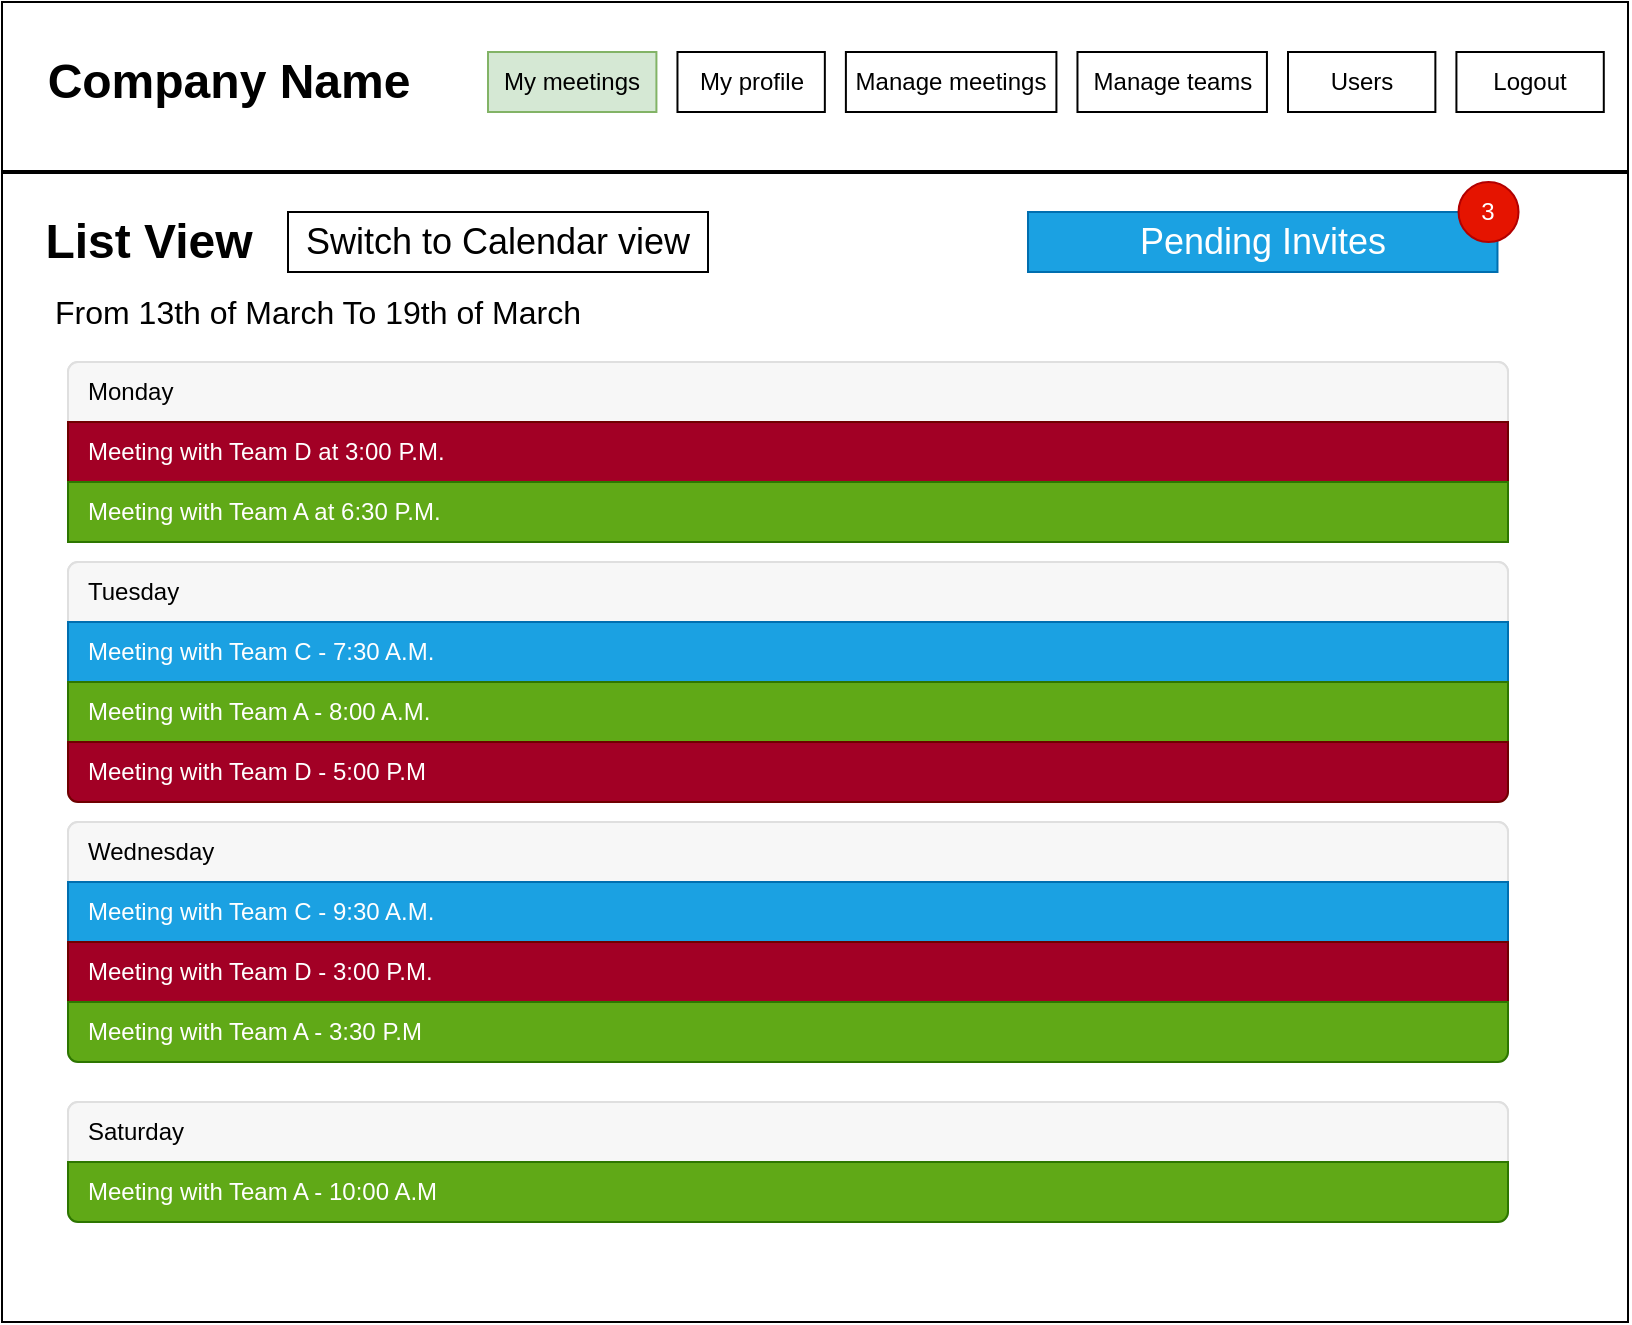 <mxfile version="21.0.6" type="device"><diagram name="1 oldal" id="brlSzxYAxSyRNNbNgYsV"><mxGraphModel dx="993" dy="549" grid="1" gridSize="10" guides="1" tooltips="1" connect="1" arrows="1" fold="1" page="1" pageScale="1" pageWidth="827" pageHeight="1169" math="0" shadow="0"><root><mxCell id="0"/><mxCell id="1" parent="0"/><mxCell id="8jebmb_YTJFxg9nc4AoK-1" value="" style="rounded=0;whiteSpace=wrap;html=1;" parent="1" vertex="1"><mxGeometry x="47" y="260" width="813" height="660" as="geometry"/></mxCell><mxCell id="8jebmb_YTJFxg9nc4AoK-2" value="" style="line;strokeWidth=2;html=1;" parent="1" vertex="1"><mxGeometry x="47" y="340" width="813" height="10" as="geometry"/></mxCell><mxCell id="8jebmb_YTJFxg9nc4AoK-3" value="Company Name" style="text;strokeColor=none;fillColor=none;html=1;fontSize=24;fontStyle=1;verticalAlign=middle;align=center;" parent="1" vertex="1"><mxGeometry x="110" y="280" width="100" height="40" as="geometry"/></mxCell><mxCell id="8jebmb_YTJFxg9nc4AoK-4" value="Logout" style="rounded=0;whiteSpace=wrap;html=1;" parent="1" vertex="1"><mxGeometry x="774.211" y="285" width="73.684" height="30" as="geometry"/></mxCell><mxCell id="8jebmb_YTJFxg9nc4AoK-5" value="Users" style="rounded=0;whiteSpace=wrap;html=1;" parent="1" vertex="1"><mxGeometry x="690.0" y="285" width="73.684" height="30" as="geometry"/></mxCell><mxCell id="8jebmb_YTJFxg9nc4AoK-6" value="Manage teams" style="rounded=0;whiteSpace=wrap;html=1;" parent="1" vertex="1"><mxGeometry x="584.737" y="285" width="94.737" height="30" as="geometry"/></mxCell><mxCell id="8jebmb_YTJFxg9nc4AoK-7" value="Manage meetings" style="rounded=0;whiteSpace=wrap;html=1;" parent="1" vertex="1"><mxGeometry x="468.947" y="285" width="105.263" height="30" as="geometry"/></mxCell><mxCell id="8jebmb_YTJFxg9nc4AoK-8" value="My profile" style="rounded=0;whiteSpace=wrap;html=1;" parent="1" vertex="1"><mxGeometry x="384.737" y="285" width="73.684" height="30" as="geometry"/></mxCell><mxCell id="8jebmb_YTJFxg9nc4AoK-9" value="My meetings" style="rounded=0;whiteSpace=wrap;html=1;fillColor=#d5e8d4;strokeColor=#82b366;" parent="1" vertex="1"><mxGeometry x="290" y="285" width="84.211" height="30" as="geometry"/></mxCell><mxCell id="8jebmb_YTJFxg9nc4AoK-10" value="List View" style="text;strokeColor=none;fillColor=none;html=1;fontSize=24;fontStyle=1;verticalAlign=middle;align=center;" parent="1" vertex="1"><mxGeometry x="70" y="360" width="100" height="40" as="geometry"/></mxCell><mxCell id="8jebmb_YTJFxg9nc4AoK-12" value="&lt;font style=&quot;font-size: 16px;&quot;&gt;From 13th of March To 19th of March&lt;/font&gt;" style="text;html=1;strokeColor=none;fillColor=none;align=center;verticalAlign=middle;whiteSpace=wrap;rounded=0;" parent="1" vertex="1"><mxGeometry x="60" y="400" width="290" height="30" as="geometry"/></mxCell><mxCell id="8jebmb_YTJFxg9nc4AoK-13" value="" style="html=1;shadow=0;dashed=0;shape=mxgraph.bootstrap.rrect;rSize=5;strokeColor=#DFDFDF;html=1;whiteSpace=wrap;fillColor=#FFFFFF;fontColor=#000000;perimeterSpacing=2;" parent="1" vertex="1"><mxGeometry x="80" y="440" width="720" height="90" as="geometry"/></mxCell><mxCell id="8jebmb_YTJFxg9nc4AoK-14" value="Monday" style="html=1;shadow=0;dashed=0;shape=mxgraph.bootstrap.topButton;strokeColor=inherit;fillColor=#F7F7F7;rSize=5;perimeter=none;whiteSpace=wrap;resizeWidth=1;align=left;spacing=10;" parent="8jebmb_YTJFxg9nc4AoK-13" vertex="1"><mxGeometry width="720" height="30" relative="1" as="geometry"/></mxCell><mxCell id="8jebmb_YTJFxg9nc4AoK-15" value="Meeting with Team D at 3:00 P.M." style="strokeColor=#6F0000;fillColor=#a20025;html=1;shadow=0;dashed=0;perimeter=none;whiteSpace=wrap;resizeWidth=1;align=left;spacing=10;fontColor=#ffffff;" parent="8jebmb_YTJFxg9nc4AoK-13" vertex="1"><mxGeometry width="720" height="30" relative="1" as="geometry"><mxPoint y="30" as="offset"/></mxGeometry></mxCell><mxCell id="8jebmb_YTJFxg9nc4AoK-16" value="Meeting with Team A at 6:30 P.M." style="strokeColor=#2D7600;fillColor=#60a917;fontColor=#ffffff;html=1;shadow=0;dashed=0;perimeter=none;whiteSpace=wrap;resizeWidth=1;align=left;spacing=10;perimeterSpacing=2;" parent="8jebmb_YTJFxg9nc4AoK-13" vertex="1"><mxGeometry width="720" height="30" relative="1" as="geometry"><mxPoint y="60" as="offset"/></mxGeometry></mxCell><mxCell id="8jebmb_YTJFxg9nc4AoK-22" value="" style="html=1;shadow=0;dashed=0;shape=mxgraph.bootstrap.rrect;rSize=5;strokeColor=#DFDFDF;html=1;whiteSpace=wrap;fillColor=#FFFFFF;fontColor=#000000;" parent="1" vertex="1"><mxGeometry x="80" y="540" width="720" height="120" as="geometry"/></mxCell><mxCell id="8jebmb_YTJFxg9nc4AoK-23" value="Tuesday" style="html=1;shadow=0;dashed=0;shape=mxgraph.bootstrap.topButton;strokeColor=inherit;fillColor=#F7F7F7;rSize=5;perimeter=none;whiteSpace=wrap;resizeWidth=1;align=left;spacing=10;" parent="8jebmb_YTJFxg9nc4AoK-22" vertex="1"><mxGeometry width="720" height="30" relative="1" as="geometry"/></mxCell><mxCell id="8jebmb_YTJFxg9nc4AoK-24" value="Meeting with Team C - 7:30 A.M." style="strokeColor=#006EAF;fillColor=#1ba1e2;fontColor=#ffffff;html=1;shadow=0;dashed=0;perimeter=none;whiteSpace=wrap;resizeWidth=1;align=left;spacing=10;" parent="8jebmb_YTJFxg9nc4AoK-22" vertex="1"><mxGeometry width="720" height="30" relative="1" as="geometry"><mxPoint y="30" as="offset"/></mxGeometry></mxCell><mxCell id="8jebmb_YTJFxg9nc4AoK-25" value="Meeting with Team A - 8:00 A.M." style="strokeColor=#2D7600;fillColor=#60a917;fontColor=#ffffff;html=1;shadow=0;dashed=0;perimeter=none;whiteSpace=wrap;resizeWidth=1;align=left;spacing=10;" parent="8jebmb_YTJFxg9nc4AoK-22" vertex="1"><mxGeometry width="720" height="30" relative="1" as="geometry"><mxPoint y="60" as="offset"/></mxGeometry></mxCell><mxCell id="8jebmb_YTJFxg9nc4AoK-26" value="Meeting with Team D - 5:00 P.M" style="strokeColor=#6F0000;fillColor=#a20025;fontColor=#ffffff;html=1;shadow=0;dashed=0;shape=mxgraph.bootstrap.bottomButton;rSize=5;perimeter=none;whiteSpace=wrap;resizeWidth=1;resizeHeight=0;align=left;spacing=10;" parent="8jebmb_YTJFxg9nc4AoK-22" vertex="1"><mxGeometry y="1" width="720" height="30" relative="1" as="geometry"><mxPoint y="-30" as="offset"/></mxGeometry></mxCell><mxCell id="8jebmb_YTJFxg9nc4AoK-27" value="" style="html=1;shadow=0;dashed=0;shape=mxgraph.bootstrap.rrect;rSize=5;strokeColor=#DFDFDF;html=1;whiteSpace=wrap;fillColor=#FFFFFF;fontColor=#000000;" parent="1" vertex="1"><mxGeometry x="80" y="670" width="720" height="120" as="geometry"/></mxCell><mxCell id="8jebmb_YTJFxg9nc4AoK-28" value="Wednesday" style="html=1;shadow=0;dashed=0;shape=mxgraph.bootstrap.topButton;strokeColor=inherit;fillColor=#F7F7F7;rSize=5;perimeter=none;whiteSpace=wrap;resizeWidth=1;align=left;spacing=10;" parent="8jebmb_YTJFxg9nc4AoK-27" vertex="1"><mxGeometry width="720" height="30" relative="1" as="geometry"/></mxCell><mxCell id="8jebmb_YTJFxg9nc4AoK-29" value="Meeting with Team C - 9:30 A.M." style="strokeColor=#006EAF;fillColor=#1ba1e2;fontColor=#ffffff;html=1;shadow=0;dashed=0;perimeter=none;whiteSpace=wrap;resizeWidth=1;align=left;spacing=10;" parent="8jebmb_YTJFxg9nc4AoK-27" vertex="1"><mxGeometry width="720" height="30" relative="1" as="geometry"><mxPoint y="30" as="offset"/></mxGeometry></mxCell><mxCell id="8jebmb_YTJFxg9nc4AoK-30" value="Meeting with Team D - 3:00 P.M." style="strokeColor=#6F0000;fillColor=#a20025;fontColor=#ffffff;html=1;shadow=0;dashed=0;perimeter=none;whiteSpace=wrap;resizeWidth=1;align=left;spacing=10;" parent="8jebmb_YTJFxg9nc4AoK-27" vertex="1"><mxGeometry width="720" height="30" relative="1" as="geometry"><mxPoint y="60" as="offset"/></mxGeometry></mxCell><mxCell id="8jebmb_YTJFxg9nc4AoK-31" value="Meeting with Team A - 3:30 P.M" style="strokeColor=#2D7600;fillColor=#60a917;fontColor=#ffffff;html=1;shadow=0;dashed=0;shape=mxgraph.bootstrap.bottomButton;rSize=5;perimeter=none;whiteSpace=wrap;resizeWidth=1;resizeHeight=0;align=left;spacing=10;" parent="8jebmb_YTJFxg9nc4AoK-27" vertex="1"><mxGeometry y="1" width="720" height="30" relative="1" as="geometry"><mxPoint y="-30" as="offset"/></mxGeometry></mxCell><mxCell id="8jebmb_YTJFxg9nc4AoK-32" value="" style="html=1;shadow=0;dashed=0;shape=mxgraph.bootstrap.rrect;rSize=5;strokeColor=#DFDFDF;html=1;whiteSpace=wrap;fillColor=#FFFFFF;fontColor=#000000;" parent="1" vertex="1"><mxGeometry x="80" y="810" width="720" height="60" as="geometry"/></mxCell><mxCell id="8jebmb_YTJFxg9nc4AoK-33" value="Saturday" style="html=1;shadow=0;dashed=0;shape=mxgraph.bootstrap.topButton;strokeColor=inherit;fillColor=#F7F7F7;rSize=5;perimeter=none;whiteSpace=wrap;resizeWidth=1;align=left;spacing=10;" parent="8jebmb_YTJFxg9nc4AoK-32" vertex="1"><mxGeometry width="720" height="30" relative="1" as="geometry"/></mxCell><mxCell id="8jebmb_YTJFxg9nc4AoK-36" value="Meeting with Team A - 10:00 A.M" style="strokeColor=#2D7600;fillColor=#60a917;fontColor=#ffffff;html=1;shadow=0;dashed=0;shape=mxgraph.bootstrap.bottomButton;rSize=5;perimeter=none;whiteSpace=wrap;resizeWidth=1;resizeHeight=0;align=left;spacing=10;" parent="8jebmb_YTJFxg9nc4AoK-32" vertex="1"><mxGeometry y="1" width="720" height="30" relative="1" as="geometry"><mxPoint y="-30" as="offset"/></mxGeometry></mxCell><mxCell id="1jdUqzDX-JviTRboom8S-1" value="&lt;font style=&quot;font-size: 18px;&quot;&gt;Switch to Calendar view&lt;/font&gt;" style="rounded=0;whiteSpace=wrap;html=1;" vertex="1" parent="1"><mxGeometry x="190" y="365" width="210" height="30" as="geometry"/></mxCell><mxCell id="1jdUqzDX-JviTRboom8S-3" value="" style="group" vertex="1" connectable="0" parent="1"><mxGeometry x="600" y="350" width="205.27" height="45" as="geometry"/></mxCell><mxCell id="1jdUqzDX-JviTRboom8S-4" value="&lt;font style=&quot;font-size: 18px;&quot;&gt;Pending Invites&lt;/font&gt;" style="rounded=0;whiteSpace=wrap;html=1;fillColor=#1ba1e2;fontColor=#ffffff;strokeColor=#006EAF;" vertex="1" parent="1jdUqzDX-JviTRboom8S-3"><mxGeometry x="-40" y="15" width="234.74" height="30" as="geometry"/></mxCell><mxCell id="1jdUqzDX-JviTRboom8S-5" value="3" style="ellipse;whiteSpace=wrap;html=1;aspect=fixed;fillColor=#e51400;fontColor=#ffffff;strokeColor=#B20000;" vertex="1" parent="1jdUqzDX-JviTRboom8S-3"><mxGeometry x="175.27" width="30" height="30" as="geometry"/></mxCell></root></mxGraphModel></diagram></mxfile>